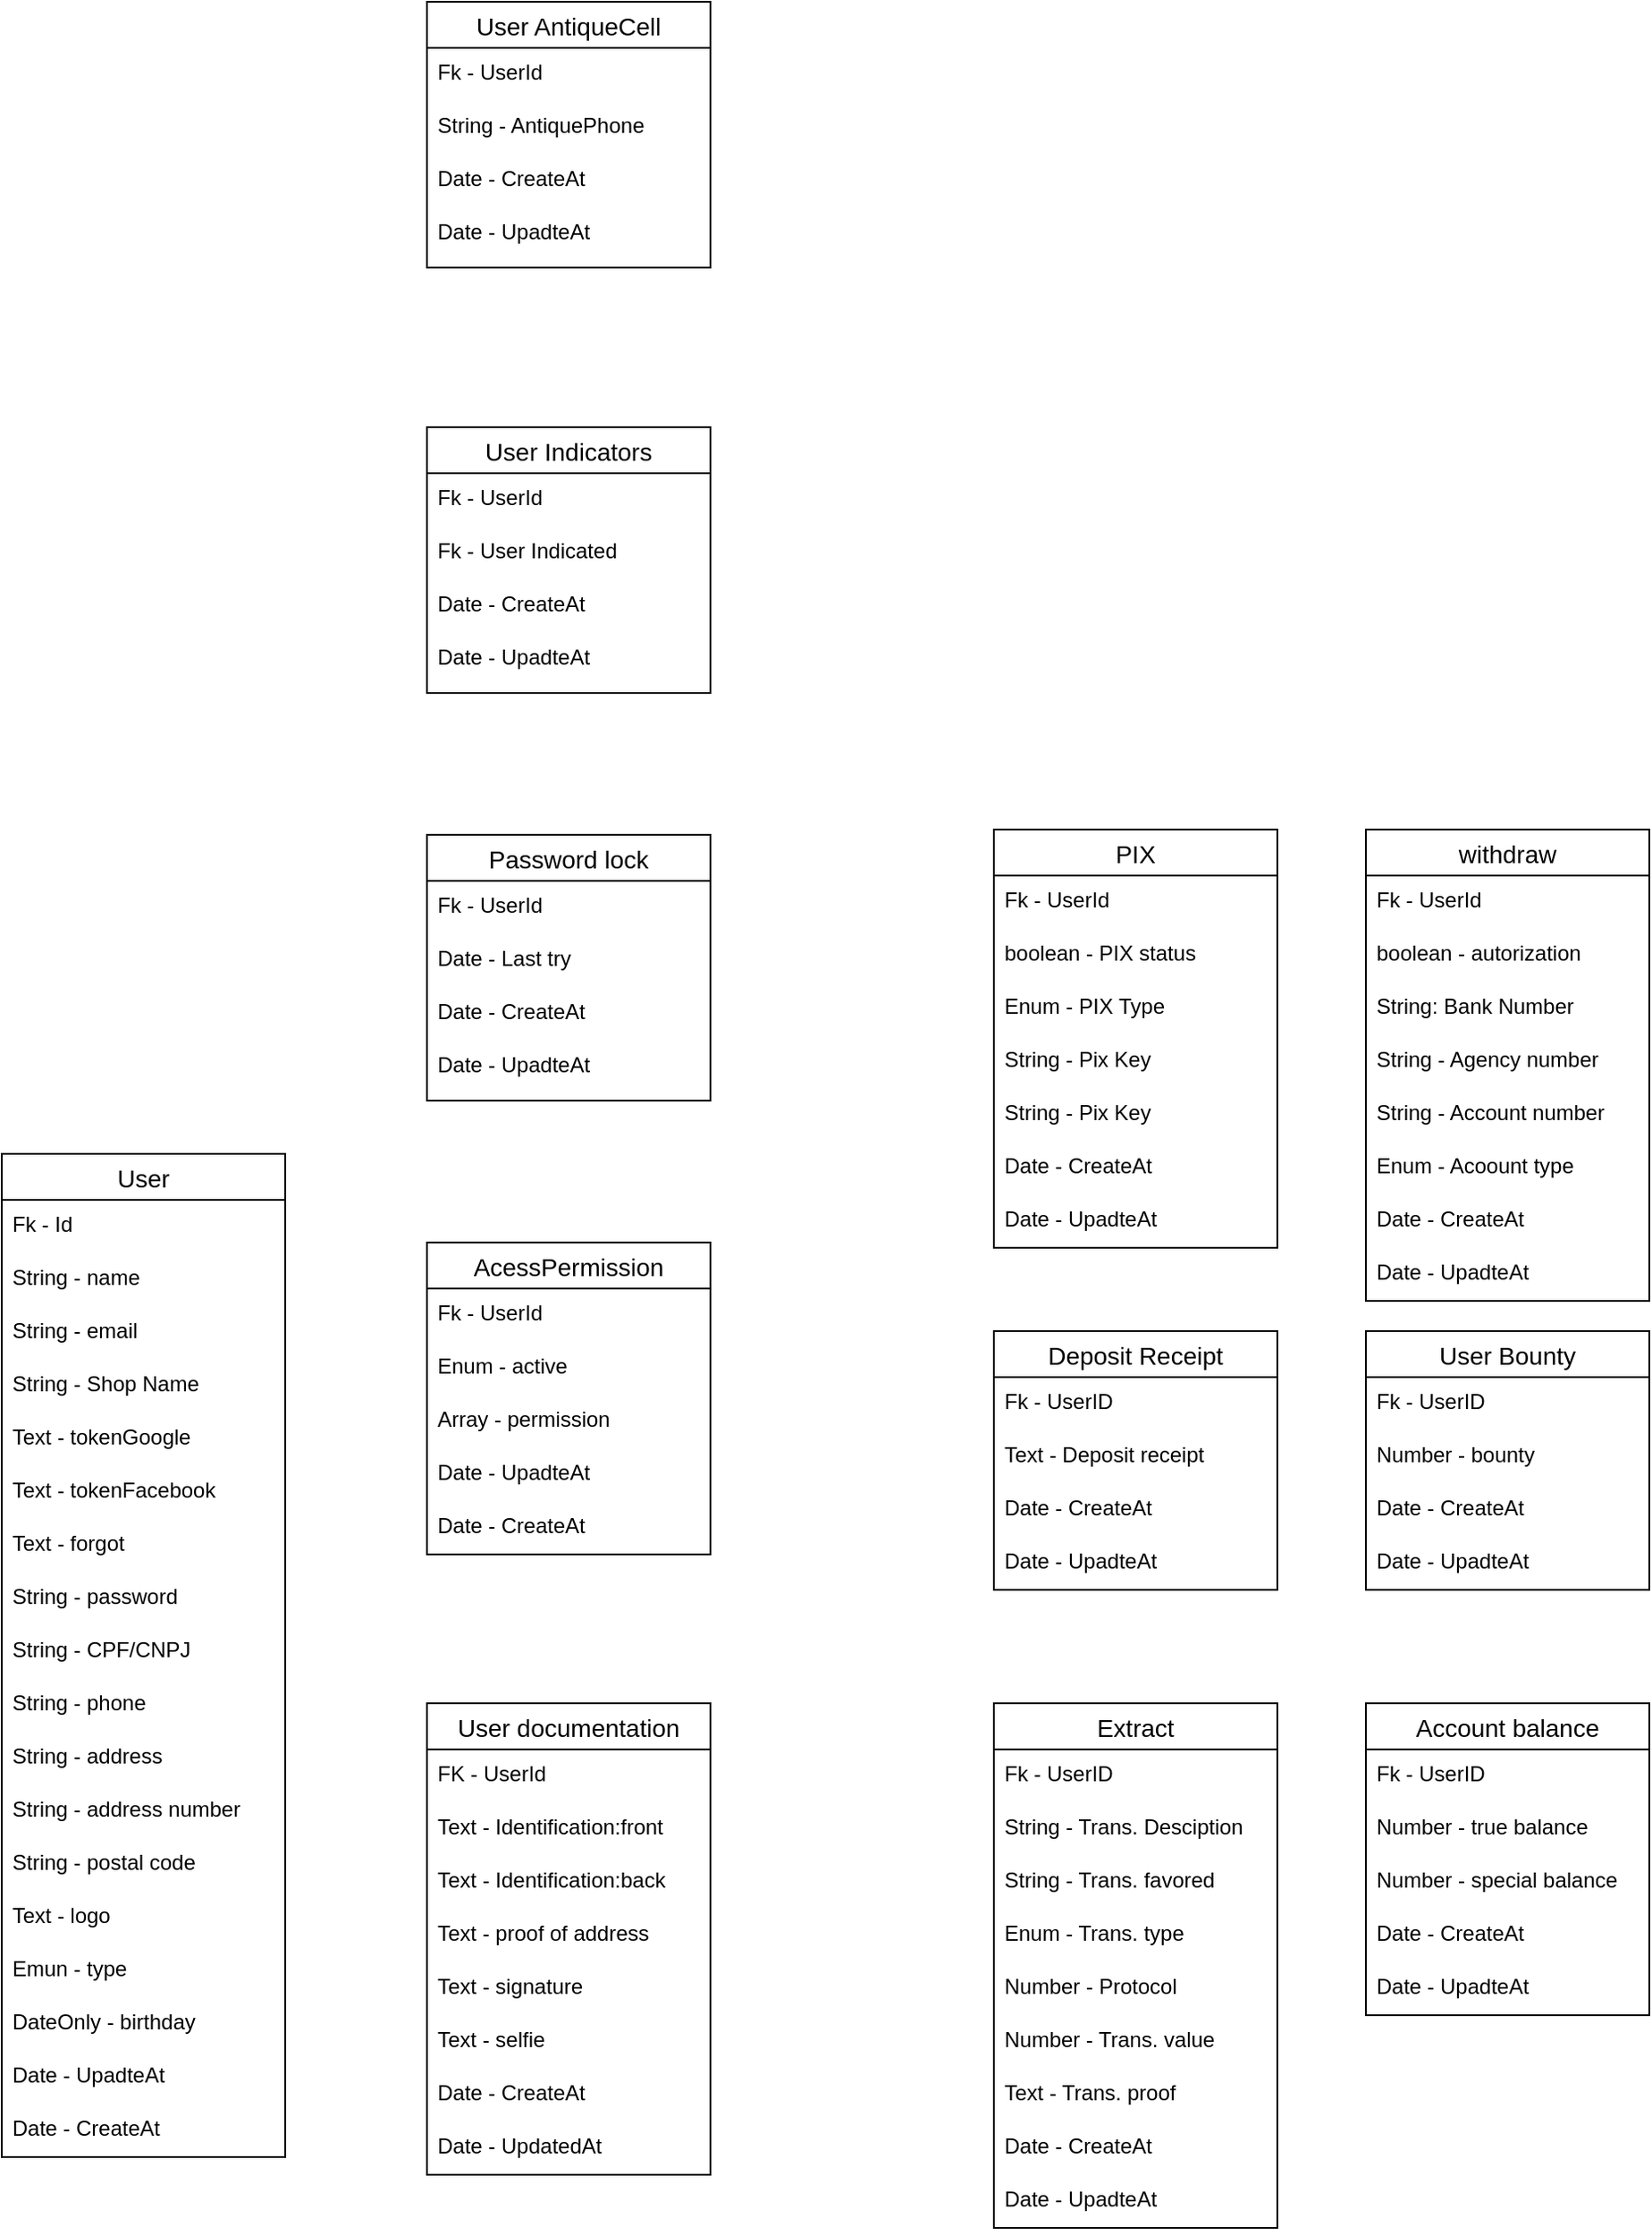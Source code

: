 <mxfile>
    <diagram id="DsU1iGInQQC8rdmZLNJz" name="MER">
        <mxGraphModel dx="1333" dy="1664" grid="1" gridSize="10" guides="1" tooltips="1" connect="1" arrows="1" fold="1" page="0" pageScale="1" pageWidth="850" pageHeight="1100" math="0" shadow="0">
            <root>
                <mxCell id="0"/>
                <mxCell id="1" parent="0"/>
                <mxCell id="4" value="User" style="swimlane;fontStyle=0;childLayout=stackLayout;horizontal=1;startSize=26;horizontalStack=0;resizeParent=1;resizeParentMax=0;resizeLast=0;collapsible=1;marginBottom=0;align=center;fontSize=14;" parent="1" vertex="1">
                    <mxGeometry x="40" y="140" width="160" height="566" as="geometry"/>
                </mxCell>
                <mxCell id="6" value="Fk - Id" style="text;strokeColor=none;fillColor=none;spacingLeft=4;spacingRight=4;overflow=hidden;rotatable=0;points=[[0,0.5],[1,0.5]];portConstraint=eastwest;fontSize=12;" parent="4" vertex="1">
                    <mxGeometry y="26" width="160" height="30" as="geometry"/>
                </mxCell>
                <mxCell id="198" value="String - name" style="text;strokeColor=none;fillColor=none;spacingLeft=4;spacingRight=4;overflow=hidden;rotatable=0;points=[[0,0.5],[1,0.5]];portConstraint=eastwest;fontSize=12;" vertex="1" parent="4">
                    <mxGeometry y="56" width="160" height="30" as="geometry"/>
                </mxCell>
                <mxCell id="7" value="String - email" style="text;strokeColor=none;fillColor=none;spacingLeft=4;spacingRight=4;overflow=hidden;rotatable=0;points=[[0,0.5],[1,0.5]];portConstraint=eastwest;fontSize=12;" parent="4" vertex="1">
                    <mxGeometry y="86" width="160" height="30" as="geometry"/>
                </mxCell>
                <mxCell id="160" value="String - Shop Name" style="text;strokeColor=none;fillColor=none;spacingLeft=4;spacingRight=4;overflow=hidden;rotatable=0;points=[[0,0.5],[1,0.5]];portConstraint=eastwest;fontSize=12;" parent="4" vertex="1">
                    <mxGeometry y="116" width="160" height="30" as="geometry"/>
                </mxCell>
                <mxCell id="8" value="Text - tokenGoogle" style="text;strokeColor=none;fillColor=none;spacingLeft=4;spacingRight=4;overflow=hidden;rotatable=0;points=[[0,0.5],[1,0.5]];portConstraint=eastwest;fontSize=12;" parent="4" vertex="1">
                    <mxGeometry y="146" width="160" height="30" as="geometry"/>
                </mxCell>
                <mxCell id="9" value="Text - tokenFacebook" style="text;strokeColor=none;fillColor=none;spacingLeft=4;spacingRight=4;overflow=hidden;rotatable=0;points=[[0,0.5],[1,0.5]];portConstraint=eastwest;fontSize=12;" parent="4" vertex="1">
                    <mxGeometry y="176" width="160" height="30" as="geometry"/>
                </mxCell>
                <mxCell id="10" value="Text - forgot" style="text;strokeColor=none;fillColor=none;spacingLeft=4;spacingRight=4;overflow=hidden;rotatable=0;points=[[0,0.5],[1,0.5]];portConstraint=eastwest;fontSize=12;" parent="4" vertex="1">
                    <mxGeometry y="206" width="160" height="30" as="geometry"/>
                </mxCell>
                <mxCell id="11" value="String - password" style="text;strokeColor=none;fillColor=none;spacingLeft=4;spacingRight=4;overflow=hidden;rotatable=0;points=[[0,0.5],[1,0.5]];portConstraint=eastwest;fontSize=12;" parent="4" vertex="1">
                    <mxGeometry y="236" width="160" height="30" as="geometry"/>
                </mxCell>
                <mxCell id="161" value="String - CPF/CNPJ" style="text;strokeColor=none;fillColor=none;spacingLeft=4;spacingRight=4;overflow=hidden;rotatable=0;points=[[0,0.5],[1,0.5]];portConstraint=eastwest;fontSize=12;" parent="4" vertex="1">
                    <mxGeometry y="266" width="160" height="30" as="geometry"/>
                </mxCell>
                <mxCell id="12" value="String - phone" style="text;strokeColor=none;fillColor=none;spacingLeft=4;spacingRight=4;overflow=hidden;rotatable=0;points=[[0,0.5],[1,0.5]];portConstraint=eastwest;fontSize=12;" parent="4" vertex="1">
                    <mxGeometry y="296" width="160" height="30" as="geometry"/>
                </mxCell>
                <mxCell id="130" value="String - address" style="text;strokeColor=none;fillColor=none;spacingLeft=4;spacingRight=4;overflow=hidden;rotatable=0;points=[[0,0.5],[1,0.5]];portConstraint=eastwest;fontSize=12;" parent="4" vertex="1">
                    <mxGeometry y="326" width="160" height="30" as="geometry"/>
                </mxCell>
                <mxCell id="200" value="String - address number" style="text;strokeColor=none;fillColor=none;spacingLeft=4;spacingRight=4;overflow=hidden;rotatable=0;points=[[0,0.5],[1,0.5]];portConstraint=eastwest;fontSize=12;" vertex="1" parent="4">
                    <mxGeometry y="356" width="160" height="30" as="geometry"/>
                </mxCell>
                <mxCell id="199" value="String - postal code" style="text;strokeColor=none;fillColor=none;spacingLeft=4;spacingRight=4;overflow=hidden;rotatable=0;points=[[0,0.5],[1,0.5]];portConstraint=eastwest;fontSize=12;" vertex="1" parent="4">
                    <mxGeometry y="386" width="160" height="30" as="geometry"/>
                </mxCell>
                <mxCell id="13" value="Text - logo" style="text;strokeColor=none;fillColor=none;spacingLeft=4;spacingRight=4;overflow=hidden;rotatable=0;points=[[0,0.5],[1,0.5]];portConstraint=eastwest;fontSize=12;" parent="4" vertex="1">
                    <mxGeometry y="416" width="160" height="30" as="geometry"/>
                </mxCell>
                <mxCell id="15" value="Emun - type" style="text;strokeColor=none;fillColor=none;spacingLeft=4;spacingRight=4;overflow=hidden;rotatable=0;points=[[0,0.5],[1,0.5]];portConstraint=eastwest;fontSize=12;" parent="4" vertex="1">
                    <mxGeometry y="446" width="160" height="30" as="geometry"/>
                </mxCell>
                <mxCell id="14" value="DateOnly - birthday" style="text;strokeColor=none;fillColor=none;spacingLeft=4;spacingRight=4;overflow=hidden;rotatable=0;points=[[0,0.5],[1,0.5]];portConstraint=eastwest;fontSize=12;" parent="4" vertex="1">
                    <mxGeometry y="476" width="160" height="30" as="geometry"/>
                </mxCell>
                <mxCell id="71" value="Date - UpadteAt" style="text;strokeColor=none;fillColor=none;spacingLeft=4;spacingRight=4;overflow=hidden;rotatable=0;points=[[0,0.5],[1,0.5]];portConstraint=eastwest;fontSize=12;" parent="4" vertex="1">
                    <mxGeometry y="506" width="160" height="30" as="geometry"/>
                </mxCell>
                <mxCell id="70" value="Date - CreateAt" style="text;strokeColor=none;fillColor=none;spacingLeft=4;spacingRight=4;overflow=hidden;rotatable=0;points=[[0,0.5],[1,0.5]];portConstraint=eastwest;fontSize=12;" parent="4" vertex="1">
                    <mxGeometry y="536" width="160" height="30" as="geometry"/>
                </mxCell>
                <mxCell id="16" value="Password lock" style="swimlane;fontStyle=0;childLayout=stackLayout;horizontal=1;startSize=26;horizontalStack=0;resizeParent=1;resizeParentMax=0;resizeLast=0;collapsible=1;marginBottom=0;align=center;fontSize=14;" parent="1" vertex="1">
                    <mxGeometry x="280" y="-40" width="160" height="150" as="geometry"/>
                </mxCell>
                <mxCell id="17" value="Fk - UserId" style="text;strokeColor=none;fillColor=none;spacingLeft=4;spacingRight=4;overflow=hidden;rotatable=0;points=[[0,0.5],[1,0.5]];portConstraint=eastwest;fontSize=12;" parent="16" vertex="1">
                    <mxGeometry y="26" width="160" height="30" as="geometry"/>
                </mxCell>
                <mxCell id="18" value="Date - Last try" style="text;strokeColor=none;fillColor=none;spacingLeft=4;spacingRight=4;overflow=hidden;rotatable=0;points=[[0,0.5],[1,0.5]];portConstraint=eastwest;fontSize=12;" parent="16" vertex="1">
                    <mxGeometry y="56" width="160" height="30" as="geometry"/>
                </mxCell>
                <mxCell id="68" value="Date - CreateAt" style="text;strokeColor=none;fillColor=none;spacingLeft=4;spacingRight=4;overflow=hidden;rotatable=0;points=[[0,0.5],[1,0.5]];portConstraint=eastwest;fontSize=12;" parent="16" vertex="1">
                    <mxGeometry y="86" width="160" height="30" as="geometry"/>
                </mxCell>
                <mxCell id="69" value="Date - UpadteAt" style="text;strokeColor=none;fillColor=none;spacingLeft=4;spacingRight=4;overflow=hidden;rotatable=0;points=[[0,0.5],[1,0.5]];portConstraint=eastwest;fontSize=12;" parent="16" vertex="1">
                    <mxGeometry y="116" width="160" height="34" as="geometry"/>
                </mxCell>
                <mxCell id="27" value="PIX" style="swimlane;fontStyle=0;childLayout=stackLayout;horizontal=1;startSize=26;horizontalStack=0;resizeParent=1;resizeParentMax=0;resizeLast=0;collapsible=1;marginBottom=0;align=center;fontSize=14;" parent="1" vertex="1">
                    <mxGeometry x="600" y="-43" width="160" height="236" as="geometry"/>
                </mxCell>
                <mxCell id="28" value="Fk - UserId" style="text;strokeColor=none;fillColor=none;spacingLeft=4;spacingRight=4;overflow=hidden;rotatable=0;points=[[0,0.5],[1,0.5]];portConstraint=eastwest;fontSize=12;" parent="27" vertex="1">
                    <mxGeometry y="26" width="160" height="30" as="geometry"/>
                </mxCell>
                <mxCell id="30" value="boolean - PIX status" style="text;strokeColor=none;fillColor=none;spacingLeft=4;spacingRight=4;overflow=hidden;rotatable=0;points=[[0,0.5],[1,0.5]];portConstraint=eastwest;fontSize=12;" parent="27" vertex="1">
                    <mxGeometry y="56" width="160" height="30" as="geometry"/>
                </mxCell>
                <mxCell id="75" value="Enum - PIX Type" style="text;strokeColor=none;fillColor=none;spacingLeft=4;spacingRight=4;overflow=hidden;rotatable=0;points=[[0,0.5],[1,0.5]];portConstraint=eastwest;fontSize=12;" parent="27" vertex="1">
                    <mxGeometry y="86" width="160" height="30" as="geometry"/>
                </mxCell>
                <mxCell id="196" value="String - Pix Key" style="text;strokeColor=none;fillColor=none;spacingLeft=4;spacingRight=4;overflow=hidden;rotatable=0;points=[[0,0.5],[1,0.5]];portConstraint=eastwest;fontSize=12;" parent="27" vertex="1">
                    <mxGeometry y="116" width="160" height="30" as="geometry"/>
                </mxCell>
                <mxCell id="76" value="String - Pix Key" style="text;strokeColor=none;fillColor=none;spacingLeft=4;spacingRight=4;overflow=hidden;rotatable=0;points=[[0,0.5],[1,0.5]];portConstraint=eastwest;fontSize=12;" parent="27" vertex="1">
                    <mxGeometry y="146" width="160" height="30" as="geometry"/>
                </mxCell>
                <mxCell id="65" value="Date - CreateAt" style="text;strokeColor=none;fillColor=none;spacingLeft=4;spacingRight=4;overflow=hidden;rotatable=0;points=[[0,0.5],[1,0.5]];portConstraint=eastwest;fontSize=12;" parent="27" vertex="1">
                    <mxGeometry y="176" width="160" height="30" as="geometry"/>
                </mxCell>
                <mxCell id="66" value="Date - UpadteAt" style="text;strokeColor=none;fillColor=none;spacingLeft=4;spacingRight=4;overflow=hidden;rotatable=0;points=[[0,0.5],[1,0.5]];portConstraint=eastwest;fontSize=12;" parent="27" vertex="1">
                    <mxGeometry y="206" width="160" height="30" as="geometry"/>
                </mxCell>
                <mxCell id="31" value="AcessPermission" style="swimlane;fontStyle=0;childLayout=stackLayout;horizontal=1;startSize=26;horizontalStack=0;resizeParent=1;resizeParentMax=0;resizeLast=0;collapsible=1;marginBottom=0;align=center;fontSize=14;" parent="1" vertex="1">
                    <mxGeometry x="280" y="190" width="160" height="176" as="geometry"/>
                </mxCell>
                <mxCell id="32" value="Fk - UserId" style="text;strokeColor=none;fillColor=none;spacingLeft=4;spacingRight=4;overflow=hidden;rotatable=0;points=[[0,0.5],[1,0.5]];portConstraint=eastwest;fontSize=12;" parent="31" vertex="1">
                    <mxGeometry y="26" width="160" height="30" as="geometry"/>
                </mxCell>
                <mxCell id="34" value="Enum - active" style="text;strokeColor=none;fillColor=none;spacingLeft=4;spacingRight=4;overflow=hidden;rotatable=0;points=[[0,0.5],[1,0.5]];portConstraint=eastwest;fontSize=12;" parent="31" vertex="1">
                    <mxGeometry y="56" width="160" height="30" as="geometry"/>
                </mxCell>
                <mxCell id="38" value="Array - permission" style="text;strokeColor=none;fillColor=none;spacingLeft=4;spacingRight=4;overflow=hidden;rotatable=0;points=[[0,0.5],[1,0.5]];portConstraint=eastwest;fontSize=12;" parent="31" vertex="1">
                    <mxGeometry y="86" width="160" height="30" as="geometry"/>
                </mxCell>
                <mxCell id="64" value="Date - UpadteAt" style="text;strokeColor=none;fillColor=none;spacingLeft=4;spacingRight=4;overflow=hidden;rotatable=0;points=[[0,0.5],[1,0.5]];portConstraint=eastwest;fontSize=12;" parent="31" vertex="1">
                    <mxGeometry y="116" width="160" height="30" as="geometry"/>
                </mxCell>
                <mxCell id="63" value="Date - CreateAt" style="text;strokeColor=none;fillColor=none;spacingLeft=4;spacingRight=4;overflow=hidden;rotatable=0;points=[[0,0.5],[1,0.5]];portConstraint=eastwest;fontSize=12;" parent="31" vertex="1">
                    <mxGeometry y="146" width="160" height="30" as="geometry"/>
                </mxCell>
                <mxCell id="80" value="User documentation" style="swimlane;fontStyle=0;childLayout=stackLayout;horizontal=1;startSize=26;horizontalStack=0;resizeParent=1;resizeParentMax=0;resizeLast=0;collapsible=1;marginBottom=0;align=center;fontSize=14;" parent="1" vertex="1">
                    <mxGeometry x="280" y="450" width="160" height="266" as="geometry"/>
                </mxCell>
                <mxCell id="87" value="FK - UserId" style="text;strokeColor=none;fillColor=none;spacingLeft=4;spacingRight=4;overflow=hidden;rotatable=0;points=[[0,0.5],[1,0.5]];portConstraint=eastwest;fontSize=12;" parent="80" vertex="1">
                    <mxGeometry y="26" width="160" height="30" as="geometry"/>
                </mxCell>
                <mxCell id="90" value="Text - Identification:front" style="text;strokeColor=none;fillColor=none;spacingLeft=4;spacingRight=4;overflow=hidden;rotatable=0;points=[[0,0.5],[1,0.5]];portConstraint=eastwest;fontSize=12;" parent="80" vertex="1">
                    <mxGeometry y="56" width="160" height="30" as="geometry"/>
                </mxCell>
                <mxCell id="133" value="Text - Identification:back" style="text;strokeColor=none;fillColor=none;spacingLeft=4;spacingRight=4;overflow=hidden;rotatable=0;points=[[0,0.5],[1,0.5]];portConstraint=eastwest;fontSize=12;" parent="80" vertex="1">
                    <mxGeometry y="86" width="160" height="30" as="geometry"/>
                </mxCell>
                <mxCell id="83" value="Text - proof of address" style="text;strokeColor=none;fillColor=none;spacingLeft=4;spacingRight=4;overflow=hidden;rotatable=0;points=[[0,0.5],[1,0.5]];portConstraint=eastwest;fontSize=12;" parent="80" vertex="1">
                    <mxGeometry y="116" width="160" height="30" as="geometry"/>
                </mxCell>
                <mxCell id="131" value="Text - signature" style="text;strokeColor=none;fillColor=none;spacingLeft=4;spacingRight=4;overflow=hidden;rotatable=0;points=[[0,0.5],[1,0.5]];portConstraint=eastwest;fontSize=12;" parent="80" vertex="1">
                    <mxGeometry y="146" width="160" height="30" as="geometry"/>
                </mxCell>
                <mxCell id="132" value="Text - selfie" style="text;strokeColor=none;fillColor=none;spacingLeft=4;spacingRight=4;overflow=hidden;rotatable=0;points=[[0,0.5],[1,0.5]];portConstraint=eastwest;fontSize=12;" parent="80" vertex="1">
                    <mxGeometry y="176" width="160" height="30" as="geometry"/>
                </mxCell>
                <mxCell id="88" value="Date - CreateAt" style="text;strokeColor=none;fillColor=none;spacingLeft=4;spacingRight=4;overflow=hidden;rotatable=0;points=[[0,0.5],[1,0.5]];portConstraint=eastwest;fontSize=12;" parent="80" vertex="1">
                    <mxGeometry y="206" width="160" height="30" as="geometry"/>
                </mxCell>
                <mxCell id="89" value="Date - UpdatedAt" style="text;strokeColor=none;fillColor=none;spacingLeft=4;spacingRight=4;overflow=hidden;rotatable=0;points=[[0,0.5],[1,0.5]];portConstraint=eastwest;fontSize=12;" parent="80" vertex="1">
                    <mxGeometry y="236" width="160" height="30" as="geometry"/>
                </mxCell>
                <mxCell id="110" value="Deposit Receipt" style="swimlane;fontStyle=0;childLayout=stackLayout;horizontal=1;startSize=26;horizontalStack=0;resizeParent=1;resizeParentMax=0;resizeLast=0;collapsible=1;marginBottom=0;align=center;fontSize=14;" parent="1" vertex="1">
                    <mxGeometry x="600" y="240" width="160" height="146" as="geometry"/>
                </mxCell>
                <mxCell id="111" value="Fk - UserID" style="text;strokeColor=none;fillColor=none;spacingLeft=4;spacingRight=4;overflow=hidden;rotatable=0;points=[[0,0.5],[1,0.5]];portConstraint=eastwest;fontSize=12;" parent="110" vertex="1">
                    <mxGeometry y="26" width="160" height="30" as="geometry"/>
                </mxCell>
                <mxCell id="112" value="Text - Deposit receipt" style="text;strokeColor=none;fillColor=none;spacingLeft=4;spacingRight=4;overflow=hidden;rotatable=0;points=[[0,0.5],[1,0.5]];portConstraint=eastwest;fontSize=12;" parent="110" vertex="1">
                    <mxGeometry y="56" width="160" height="30" as="geometry"/>
                </mxCell>
                <mxCell id="121" value="Date - CreateAt" style="text;strokeColor=none;fillColor=none;spacingLeft=4;spacingRight=4;overflow=hidden;rotatable=0;points=[[0,0.5],[1,0.5]];portConstraint=eastwest;fontSize=12;" parent="110" vertex="1">
                    <mxGeometry y="86" width="160" height="30" as="geometry"/>
                </mxCell>
                <mxCell id="122" value="Date - UpadteAt" style="text;strokeColor=none;fillColor=none;spacingLeft=4;spacingRight=4;overflow=hidden;rotatable=0;points=[[0,0.5],[1,0.5]];portConstraint=eastwest;fontSize=12;" parent="110" vertex="1">
                    <mxGeometry y="116" width="160" height="30" as="geometry"/>
                </mxCell>
                <mxCell id="145" value="User Indicators" style="swimlane;fontStyle=0;childLayout=stackLayout;horizontal=1;startSize=26;horizontalStack=0;resizeParent=1;resizeParentMax=0;resizeLast=0;collapsible=1;marginBottom=0;align=center;fontSize=14;" parent="1" vertex="1">
                    <mxGeometry x="280" y="-270" width="160" height="150" as="geometry"/>
                </mxCell>
                <mxCell id="146" value="Fk - UserId" style="text;strokeColor=none;fillColor=none;spacingLeft=4;spacingRight=4;overflow=hidden;rotatable=0;points=[[0,0.5],[1,0.5]];portConstraint=eastwest;fontSize=12;" parent="145" vertex="1">
                    <mxGeometry y="26" width="160" height="30" as="geometry"/>
                </mxCell>
                <mxCell id="147" value="Fk - User Indicated" style="text;strokeColor=none;fillColor=none;spacingLeft=4;spacingRight=4;overflow=hidden;rotatable=0;points=[[0,0.5],[1,0.5]];portConstraint=eastwest;fontSize=12;" parent="145" vertex="1">
                    <mxGeometry y="56" width="160" height="30" as="geometry"/>
                </mxCell>
                <mxCell id="148" value="Date - CreateAt" style="text;strokeColor=none;fillColor=none;spacingLeft=4;spacingRight=4;overflow=hidden;rotatable=0;points=[[0,0.5],[1,0.5]];portConstraint=eastwest;fontSize=12;" parent="145" vertex="1">
                    <mxGeometry y="86" width="160" height="30" as="geometry"/>
                </mxCell>
                <mxCell id="149" value="Date - UpadteAt" style="text;strokeColor=none;fillColor=none;spacingLeft=4;spacingRight=4;overflow=hidden;rotatable=0;points=[[0,0.5],[1,0.5]];portConstraint=eastwest;fontSize=12;" parent="145" vertex="1">
                    <mxGeometry y="116" width="160" height="34" as="geometry"/>
                </mxCell>
                <mxCell id="150" value="User AntiqueCell" style="swimlane;fontStyle=0;childLayout=stackLayout;horizontal=1;startSize=26;horizontalStack=0;resizeParent=1;resizeParentMax=0;resizeLast=0;collapsible=1;marginBottom=0;align=center;fontSize=14;" parent="1" vertex="1">
                    <mxGeometry x="280" y="-510" width="160" height="150" as="geometry"/>
                </mxCell>
                <mxCell id="151" value="Fk - UserId" style="text;strokeColor=none;fillColor=none;spacingLeft=4;spacingRight=4;overflow=hidden;rotatable=0;points=[[0,0.5],[1,0.5]];portConstraint=eastwest;fontSize=12;" parent="150" vertex="1">
                    <mxGeometry y="26" width="160" height="30" as="geometry"/>
                </mxCell>
                <mxCell id="152" value="String - AntiquePhone" style="text;strokeColor=none;fillColor=none;spacingLeft=4;spacingRight=4;overflow=hidden;rotatable=0;points=[[0,0.5],[1,0.5]];portConstraint=eastwest;fontSize=12;" parent="150" vertex="1">
                    <mxGeometry y="56" width="160" height="30" as="geometry"/>
                </mxCell>
                <mxCell id="153" value="Date - CreateAt" style="text;strokeColor=none;fillColor=none;spacingLeft=4;spacingRight=4;overflow=hidden;rotatable=0;points=[[0,0.5],[1,0.5]];portConstraint=eastwest;fontSize=12;" parent="150" vertex="1">
                    <mxGeometry y="86" width="160" height="30" as="geometry"/>
                </mxCell>
                <mxCell id="154" value="Date - UpadteAt" style="text;strokeColor=none;fillColor=none;spacingLeft=4;spacingRight=4;overflow=hidden;rotatable=0;points=[[0,0.5],[1,0.5]];portConstraint=eastwest;fontSize=12;" parent="150" vertex="1">
                    <mxGeometry y="116" width="160" height="34" as="geometry"/>
                </mxCell>
                <mxCell id="162" value="Extract" style="swimlane;fontStyle=0;childLayout=stackLayout;horizontal=1;startSize=26;horizontalStack=0;resizeParent=1;resizeParentMax=0;resizeLast=0;collapsible=1;marginBottom=0;align=center;fontSize=14;" parent="1" vertex="1">
                    <mxGeometry x="600" y="450" width="160" height="296" as="geometry"/>
                </mxCell>
                <mxCell id="163" value="Fk - UserID" style="text;strokeColor=none;fillColor=none;spacingLeft=4;spacingRight=4;overflow=hidden;rotatable=0;points=[[0,0.5],[1,0.5]];portConstraint=eastwest;fontSize=12;" parent="162" vertex="1">
                    <mxGeometry y="26" width="160" height="30" as="geometry"/>
                </mxCell>
                <mxCell id="164" value="String - Trans. Desciption" style="text;strokeColor=none;fillColor=none;spacingLeft=4;spacingRight=4;overflow=hidden;rotatable=0;points=[[0,0.5],[1,0.5]];portConstraint=eastwest;fontSize=12;" parent="162" vertex="1">
                    <mxGeometry y="56" width="160" height="30" as="geometry"/>
                </mxCell>
                <mxCell id="169" value="String - Trans. favored" style="text;strokeColor=none;fillColor=none;spacingLeft=4;spacingRight=4;overflow=hidden;rotatable=0;points=[[0,0.5],[1,0.5]];portConstraint=eastwest;fontSize=12;" parent="162" vertex="1">
                    <mxGeometry y="86" width="160" height="30" as="geometry"/>
                </mxCell>
                <mxCell id="167" value="Enum - Trans. type" style="text;strokeColor=none;fillColor=none;spacingLeft=4;spacingRight=4;overflow=hidden;rotatable=0;points=[[0,0.5],[1,0.5]];portConstraint=eastwest;fontSize=12;" parent="162" vertex="1">
                    <mxGeometry y="116" width="160" height="30" as="geometry"/>
                </mxCell>
                <mxCell id="186" value="Number - Protocol" style="text;strokeColor=none;fillColor=none;spacingLeft=4;spacingRight=4;overflow=hidden;rotatable=0;points=[[0,0.5],[1,0.5]];portConstraint=eastwest;fontSize=12;" parent="162" vertex="1">
                    <mxGeometry y="146" width="160" height="30" as="geometry"/>
                </mxCell>
                <mxCell id="168" value="Number - Trans. value" style="text;strokeColor=none;fillColor=none;spacingLeft=4;spacingRight=4;overflow=hidden;rotatable=0;points=[[0,0.5],[1,0.5]];portConstraint=eastwest;fontSize=12;" parent="162" vertex="1">
                    <mxGeometry y="176" width="160" height="30" as="geometry"/>
                </mxCell>
                <mxCell id="170" value="Text - Trans. proof" style="text;strokeColor=none;fillColor=none;spacingLeft=4;spacingRight=4;overflow=hidden;rotatable=0;points=[[0,0.5],[1,0.5]];portConstraint=eastwest;fontSize=12;" parent="162" vertex="1">
                    <mxGeometry y="206" width="160" height="30" as="geometry"/>
                </mxCell>
                <mxCell id="165" value="Date - CreateAt" style="text;strokeColor=none;fillColor=none;spacingLeft=4;spacingRight=4;overflow=hidden;rotatable=0;points=[[0,0.5],[1,0.5]];portConstraint=eastwest;fontSize=12;" parent="162" vertex="1">
                    <mxGeometry y="236" width="160" height="30" as="geometry"/>
                </mxCell>
                <mxCell id="166" value="Date - UpadteAt" style="text;strokeColor=none;fillColor=none;spacingLeft=4;spacingRight=4;overflow=hidden;rotatable=0;points=[[0,0.5],[1,0.5]];portConstraint=eastwest;fontSize=12;" parent="162" vertex="1">
                    <mxGeometry y="266" width="160" height="30" as="geometry"/>
                </mxCell>
                <mxCell id="171" value="Account balance" style="swimlane;fontStyle=0;childLayout=stackLayout;horizontal=1;startSize=26;horizontalStack=0;resizeParent=1;resizeParentMax=0;resizeLast=0;collapsible=1;marginBottom=0;align=center;fontSize=14;" parent="1" vertex="1">
                    <mxGeometry x="810" y="450" width="160" height="176" as="geometry"/>
                </mxCell>
                <mxCell id="172" value="Fk - UserID" style="text;strokeColor=none;fillColor=none;spacingLeft=4;spacingRight=4;overflow=hidden;rotatable=0;points=[[0,0.5],[1,0.5]];portConstraint=eastwest;fontSize=12;" parent="171" vertex="1">
                    <mxGeometry y="26" width="160" height="30" as="geometry"/>
                </mxCell>
                <mxCell id="173" value="Number - true balance" style="text;strokeColor=none;fillColor=none;spacingLeft=4;spacingRight=4;overflow=hidden;rotatable=0;points=[[0,0.5],[1,0.5]];portConstraint=eastwest;fontSize=12;" parent="171" vertex="1">
                    <mxGeometry y="56" width="160" height="30" as="geometry"/>
                </mxCell>
                <mxCell id="174" value="Number - special balance" style="text;strokeColor=none;fillColor=none;spacingLeft=4;spacingRight=4;overflow=hidden;rotatable=0;points=[[0,0.5],[1,0.5]];portConstraint=eastwest;fontSize=12;" parent="171" vertex="1">
                    <mxGeometry y="86" width="160" height="30" as="geometry"/>
                </mxCell>
                <mxCell id="178" value="Date - CreateAt" style="text;strokeColor=none;fillColor=none;spacingLeft=4;spacingRight=4;overflow=hidden;rotatable=0;points=[[0,0.5],[1,0.5]];portConstraint=eastwest;fontSize=12;" parent="171" vertex="1">
                    <mxGeometry y="116" width="160" height="30" as="geometry"/>
                </mxCell>
                <mxCell id="179" value="Date - UpadteAt" style="text;strokeColor=none;fillColor=none;spacingLeft=4;spacingRight=4;overflow=hidden;rotatable=0;points=[[0,0.5],[1,0.5]];portConstraint=eastwest;fontSize=12;" parent="171" vertex="1">
                    <mxGeometry y="146" width="160" height="30" as="geometry"/>
                </mxCell>
                <mxCell id="180" value="User Bounty" style="swimlane;fontStyle=0;childLayout=stackLayout;horizontal=1;startSize=26;horizontalStack=0;resizeParent=1;resizeParentMax=0;resizeLast=0;collapsible=1;marginBottom=0;align=center;fontSize=14;" parent="1" vertex="1">
                    <mxGeometry x="810" y="240" width="160" height="146" as="geometry"/>
                </mxCell>
                <mxCell id="181" value="Fk - UserID" style="text;strokeColor=none;fillColor=none;spacingLeft=4;spacingRight=4;overflow=hidden;rotatable=0;points=[[0,0.5],[1,0.5]];portConstraint=eastwest;fontSize=12;" parent="180" vertex="1">
                    <mxGeometry y="26" width="160" height="30" as="geometry"/>
                </mxCell>
                <mxCell id="182" value="Number - bounty" style="text;strokeColor=none;fillColor=none;spacingLeft=4;spacingRight=4;overflow=hidden;rotatable=0;points=[[0,0.5],[1,0.5]];portConstraint=eastwest;fontSize=12;" parent="180" vertex="1">
                    <mxGeometry y="56" width="160" height="30" as="geometry"/>
                </mxCell>
                <mxCell id="184" value="Date - CreateAt" style="text;strokeColor=none;fillColor=none;spacingLeft=4;spacingRight=4;overflow=hidden;rotatable=0;points=[[0,0.5],[1,0.5]];portConstraint=eastwest;fontSize=12;" parent="180" vertex="1">
                    <mxGeometry y="86" width="160" height="30" as="geometry"/>
                </mxCell>
                <mxCell id="185" value="Date - UpadteAt" style="text;strokeColor=none;fillColor=none;spacingLeft=4;spacingRight=4;overflow=hidden;rotatable=0;points=[[0,0.5],[1,0.5]];portConstraint=eastwest;fontSize=12;" parent="180" vertex="1">
                    <mxGeometry y="116" width="160" height="30" as="geometry"/>
                </mxCell>
                <mxCell id="187" value="withdraw" style="swimlane;fontStyle=0;childLayout=stackLayout;horizontal=1;startSize=26;horizontalStack=0;resizeParent=1;resizeParentMax=0;resizeLast=0;collapsible=1;marginBottom=0;align=center;fontSize=14;" parent="1" vertex="1">
                    <mxGeometry x="810" y="-43" width="160" height="266" as="geometry"/>
                </mxCell>
                <mxCell id="188" value="Fk - UserId" style="text;strokeColor=none;fillColor=none;spacingLeft=4;spacingRight=4;overflow=hidden;rotatable=0;points=[[0,0.5],[1,0.5]];portConstraint=eastwest;fontSize=12;" parent="187" vertex="1">
                    <mxGeometry y="26" width="160" height="30" as="geometry"/>
                </mxCell>
                <mxCell id="189" value="boolean - autorization" style="text;strokeColor=none;fillColor=none;spacingLeft=4;spacingRight=4;overflow=hidden;rotatable=0;points=[[0,0.5],[1,0.5]];portConstraint=eastwest;fontSize=12;" parent="187" vertex="1">
                    <mxGeometry y="56" width="160" height="30" as="geometry"/>
                </mxCell>
                <mxCell id="190" value="String: Bank Number" style="text;strokeColor=none;fillColor=none;spacingLeft=4;spacingRight=4;overflow=hidden;rotatable=0;points=[[0,0.5],[1,0.5]];portConstraint=eastwest;fontSize=12;" parent="187" vertex="1">
                    <mxGeometry y="86" width="160" height="30" as="geometry"/>
                </mxCell>
                <mxCell id="191" value="String - Agency number" style="text;strokeColor=none;fillColor=none;spacingLeft=4;spacingRight=4;overflow=hidden;rotatable=0;points=[[0,0.5],[1,0.5]];portConstraint=eastwest;fontSize=12;" parent="187" vertex="1">
                    <mxGeometry y="116" width="160" height="30" as="geometry"/>
                </mxCell>
                <mxCell id="194" value="String - Account number" style="text;strokeColor=none;fillColor=none;spacingLeft=4;spacingRight=4;overflow=hidden;rotatable=0;points=[[0,0.5],[1,0.5]];portConstraint=eastwest;fontSize=12;" parent="187" vertex="1">
                    <mxGeometry y="146" width="160" height="30" as="geometry"/>
                </mxCell>
                <mxCell id="195" value="Enum - Acoount type" style="text;strokeColor=none;fillColor=none;spacingLeft=4;spacingRight=4;overflow=hidden;rotatable=0;points=[[0,0.5],[1,0.5]];portConstraint=eastwest;fontSize=12;" parent="187" vertex="1">
                    <mxGeometry y="176" width="160" height="30" as="geometry"/>
                </mxCell>
                <mxCell id="192" value="Date - CreateAt" style="text;strokeColor=none;fillColor=none;spacingLeft=4;spacingRight=4;overflow=hidden;rotatable=0;points=[[0,0.5],[1,0.5]];portConstraint=eastwest;fontSize=12;" parent="187" vertex="1">
                    <mxGeometry y="206" width="160" height="30" as="geometry"/>
                </mxCell>
                <mxCell id="193" value="Date - UpadteAt" style="text;strokeColor=none;fillColor=none;spacingLeft=4;spacingRight=4;overflow=hidden;rotatable=0;points=[[0,0.5],[1,0.5]];portConstraint=eastwest;fontSize=12;" parent="187" vertex="1">
                    <mxGeometry y="236" width="160" height="30" as="geometry"/>
                </mxCell>
            </root>
        </mxGraphModel>
    </diagram>
</mxfile>
